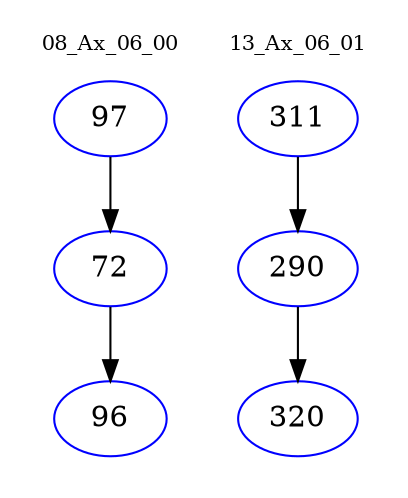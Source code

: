 digraph{
subgraph cluster_0 {
color = white
label = "08_Ax_06_00";
fontsize=10;
T0_97 [label="97", color="blue"]
T0_97 -> T0_72 [color="black"]
T0_72 [label="72", color="blue"]
T0_72 -> T0_96 [color="black"]
T0_96 [label="96", color="blue"]
}
subgraph cluster_1 {
color = white
label = "13_Ax_06_01";
fontsize=10;
T1_311 [label="311", color="blue"]
T1_311 -> T1_290 [color="black"]
T1_290 [label="290", color="blue"]
T1_290 -> T1_320 [color="black"]
T1_320 [label="320", color="blue"]
}
}
